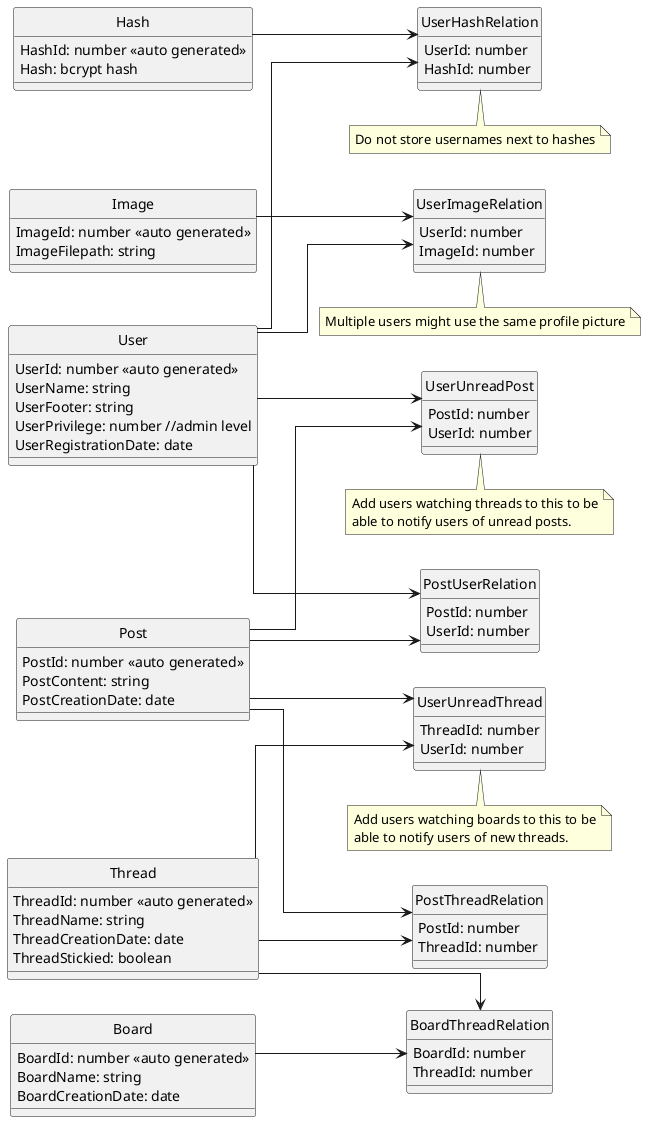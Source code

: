@startuml
' Detta är en UML fil som definerar mitt ER diagram.
' Bilden genereras sedan av programmet plantuml.

hide circle
skinparam linetype ortho
left to right direction

entity "User" as user {
	UserId: number <<auto generated>>
	UserName: string
	UserFooter: string
	UserPrivilege: number //admin level
	UserRegistrationDate: date
}

entity "Hash" as hash {
	HashId: number <<auto generated>>
	Hash: bcrypt hash
}

entity "UserHashRelation" as userhash {
	UserId: number
	HashId: number
}

note bottom : Do not store usernames next to hashes

user --> userhash
hash --> userhash

entity "Image" as image {
	ImageId: number <<auto generated>>
	ImageFilepath: string
}

entity "UserImageRelation" as userimage {
	UserId: number
	ImageId: number
}

note bottom : Multiple users might use the same profile picture

user --> userimage
image --> userimage

entity "Board" as board {
	BoardId: number <<auto generated>>
	BoardName: string
	BoardCreationDate: date
}

entity "Thread" as thread {
	ThreadId: number <<auto generated>>
	ThreadName: string
	ThreadCreationDate: date
	ThreadStickied: boolean
}

entity "Post" as post {
	PostId: number <<auto generated>>
	PostContent: string
	PostCreationDate: date
}

entity "BoardThreadRelation" as boardthread {
	BoardId: number
	ThreadId: number
}

board --> boardthread
thread --> boardthread

entity "PostThreadRelation" as postthread {
	PostId: number
	ThreadId: number
}

post --> postthread
thread --> postthread

entity "PostUserRelation" as postuser {
	PostId: number
	UserId: number
}

post --> postuser
user --> postuser

entity "UserUnreadPost" as userunreadpost {
	PostId: number
	UserId: number
}

post --> userunreadpost
user --> userunreadpost

note bottom
Add users watching threads to this to be
able to notify users of unread posts.
endnote

entity "UserUnreadThread" as userunreadthread {
	ThreadId: number
	UserId: number
}

post --> userunreadthread
thread --> userunreadthread

note bottom
Add users watching boards to this to be
able to notify users of new threads.
end note

@enduml
